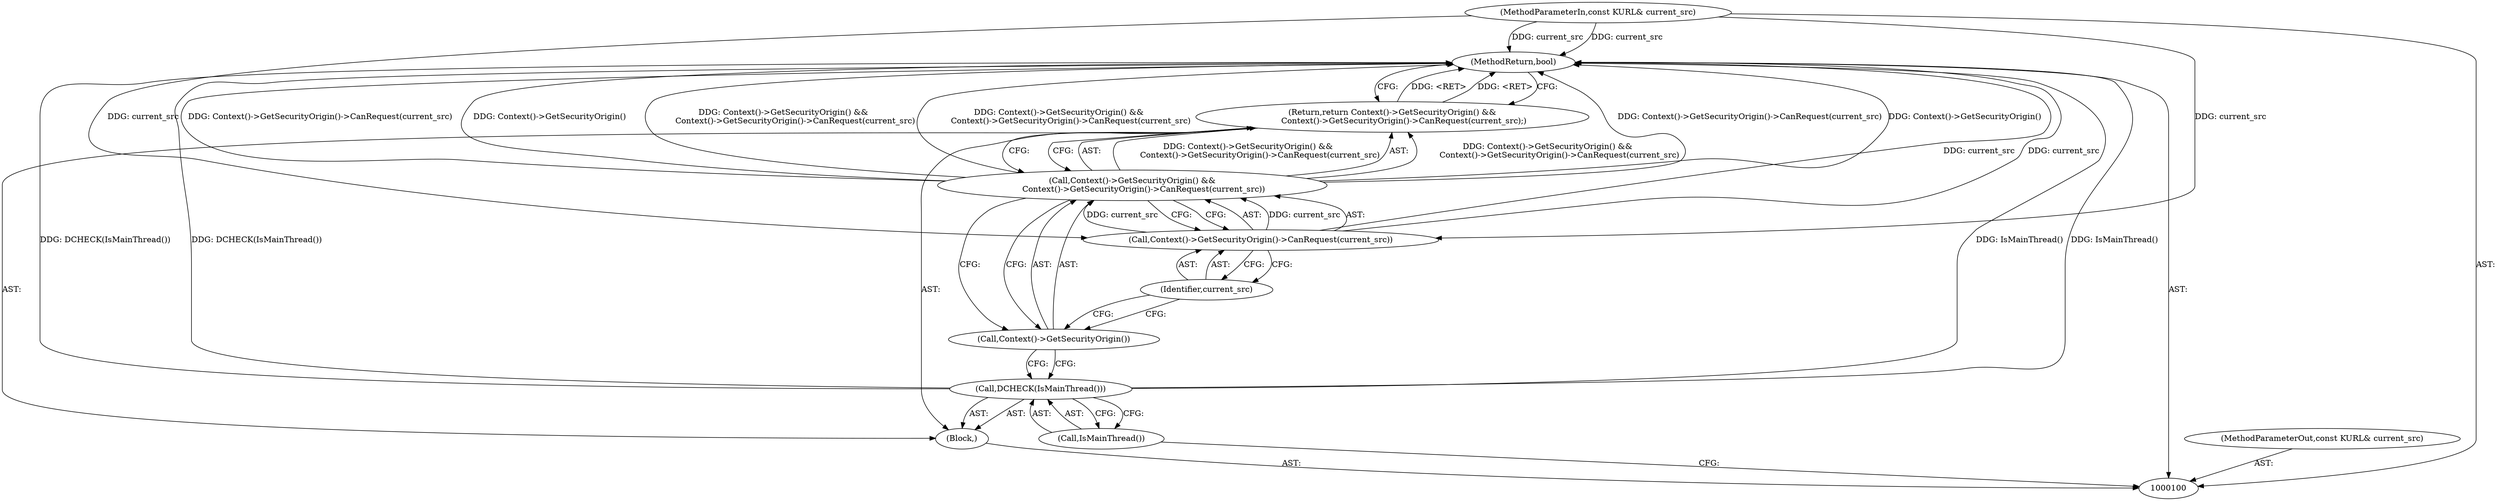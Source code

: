 digraph "1_Chrome_761c75d2d607638ff53c764b4925bcca9be601d8_3" {
"1000110" [label="(MethodReturn,bool)"];
"1000102" [label="(Block,)"];
"1000101" [label="(MethodParameterIn,const KURL& current_src)"];
"1000134" [label="(MethodParameterOut,const KURL& current_src)"];
"1000103" [label="(Call,DCHECK(IsMainThread()))"];
"1000104" [label="(Call,IsMainThread())"];
"1000105" [label="(Return,return Context()->GetSecurityOrigin() &&\n         Context()->GetSecurityOrigin()->CanRequest(current_src);)"];
"1000106" [label="(Call,Context()->GetSecurityOrigin() &&\n         Context()->GetSecurityOrigin()->CanRequest(current_src))"];
"1000107" [label="(Call,Context()->GetSecurityOrigin())"];
"1000109" [label="(Identifier,current_src)"];
"1000108" [label="(Call,Context()->GetSecurityOrigin()->CanRequest(current_src))"];
"1000110" -> "1000100"  [label="AST: "];
"1000110" -> "1000105"  [label="CFG: "];
"1000106" -> "1000110"  [label="DDG: Context()->GetSecurityOrigin()->CanRequest(current_src)"];
"1000106" -> "1000110"  [label="DDG: Context()->GetSecurityOrigin()"];
"1000106" -> "1000110"  [label="DDG: Context()->GetSecurityOrigin() &&\n         Context()->GetSecurityOrigin()->CanRequest(current_src)"];
"1000103" -> "1000110"  [label="DDG: IsMainThread()"];
"1000103" -> "1000110"  [label="DDG: DCHECK(IsMainThread())"];
"1000101" -> "1000110"  [label="DDG: current_src"];
"1000108" -> "1000110"  [label="DDG: current_src"];
"1000105" -> "1000110"  [label="DDG: <RET>"];
"1000102" -> "1000100"  [label="AST: "];
"1000103" -> "1000102"  [label="AST: "];
"1000105" -> "1000102"  [label="AST: "];
"1000101" -> "1000100"  [label="AST: "];
"1000101" -> "1000110"  [label="DDG: current_src"];
"1000101" -> "1000108"  [label="DDG: current_src"];
"1000134" -> "1000100"  [label="AST: "];
"1000103" -> "1000102"  [label="AST: "];
"1000103" -> "1000104"  [label="CFG: "];
"1000104" -> "1000103"  [label="AST: "];
"1000107" -> "1000103"  [label="CFG: "];
"1000103" -> "1000110"  [label="DDG: IsMainThread()"];
"1000103" -> "1000110"  [label="DDG: DCHECK(IsMainThread())"];
"1000104" -> "1000103"  [label="AST: "];
"1000104" -> "1000100"  [label="CFG: "];
"1000103" -> "1000104"  [label="CFG: "];
"1000105" -> "1000102"  [label="AST: "];
"1000105" -> "1000106"  [label="CFG: "];
"1000106" -> "1000105"  [label="AST: "];
"1000110" -> "1000105"  [label="CFG: "];
"1000105" -> "1000110"  [label="DDG: <RET>"];
"1000106" -> "1000105"  [label="DDG: Context()->GetSecurityOrigin() &&\n         Context()->GetSecurityOrigin()->CanRequest(current_src)"];
"1000106" -> "1000105"  [label="AST: "];
"1000106" -> "1000107"  [label="CFG: "];
"1000106" -> "1000108"  [label="CFG: "];
"1000107" -> "1000106"  [label="AST: "];
"1000108" -> "1000106"  [label="AST: "];
"1000105" -> "1000106"  [label="CFG: "];
"1000106" -> "1000110"  [label="DDG: Context()->GetSecurityOrigin()->CanRequest(current_src)"];
"1000106" -> "1000110"  [label="DDG: Context()->GetSecurityOrigin()"];
"1000106" -> "1000110"  [label="DDG: Context()->GetSecurityOrigin() &&\n         Context()->GetSecurityOrigin()->CanRequest(current_src)"];
"1000106" -> "1000105"  [label="DDG: Context()->GetSecurityOrigin() &&\n         Context()->GetSecurityOrigin()->CanRequest(current_src)"];
"1000108" -> "1000106"  [label="DDG: current_src"];
"1000107" -> "1000106"  [label="AST: "];
"1000107" -> "1000103"  [label="CFG: "];
"1000109" -> "1000107"  [label="CFG: "];
"1000106" -> "1000107"  [label="CFG: "];
"1000109" -> "1000108"  [label="AST: "];
"1000109" -> "1000107"  [label="CFG: "];
"1000108" -> "1000109"  [label="CFG: "];
"1000108" -> "1000106"  [label="AST: "];
"1000108" -> "1000109"  [label="CFG: "];
"1000109" -> "1000108"  [label="AST: "];
"1000106" -> "1000108"  [label="CFG: "];
"1000108" -> "1000110"  [label="DDG: current_src"];
"1000108" -> "1000106"  [label="DDG: current_src"];
"1000101" -> "1000108"  [label="DDG: current_src"];
}
